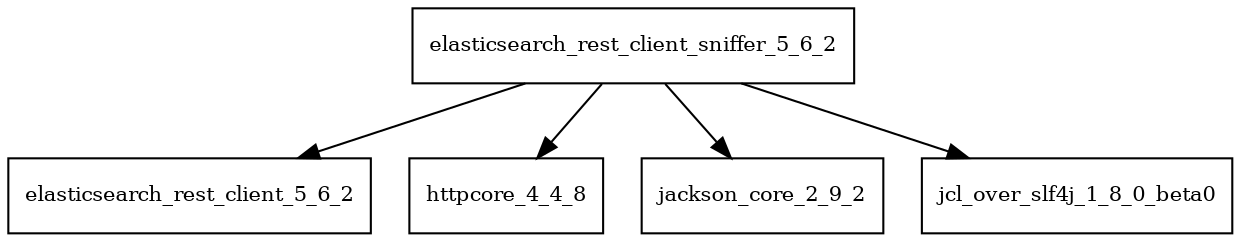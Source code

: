digraph elasticsearch_rest_client_sniffer_5_6_2_dependencies {
  node [shape = box, fontsize=10.0];
  elasticsearch_rest_client_sniffer_5_6_2 -> elasticsearch_rest_client_5_6_2;
  elasticsearch_rest_client_sniffer_5_6_2 -> httpcore_4_4_8;
  elasticsearch_rest_client_sniffer_5_6_2 -> jackson_core_2_9_2;
  elasticsearch_rest_client_sniffer_5_6_2 -> jcl_over_slf4j_1_8_0_beta0;
}
